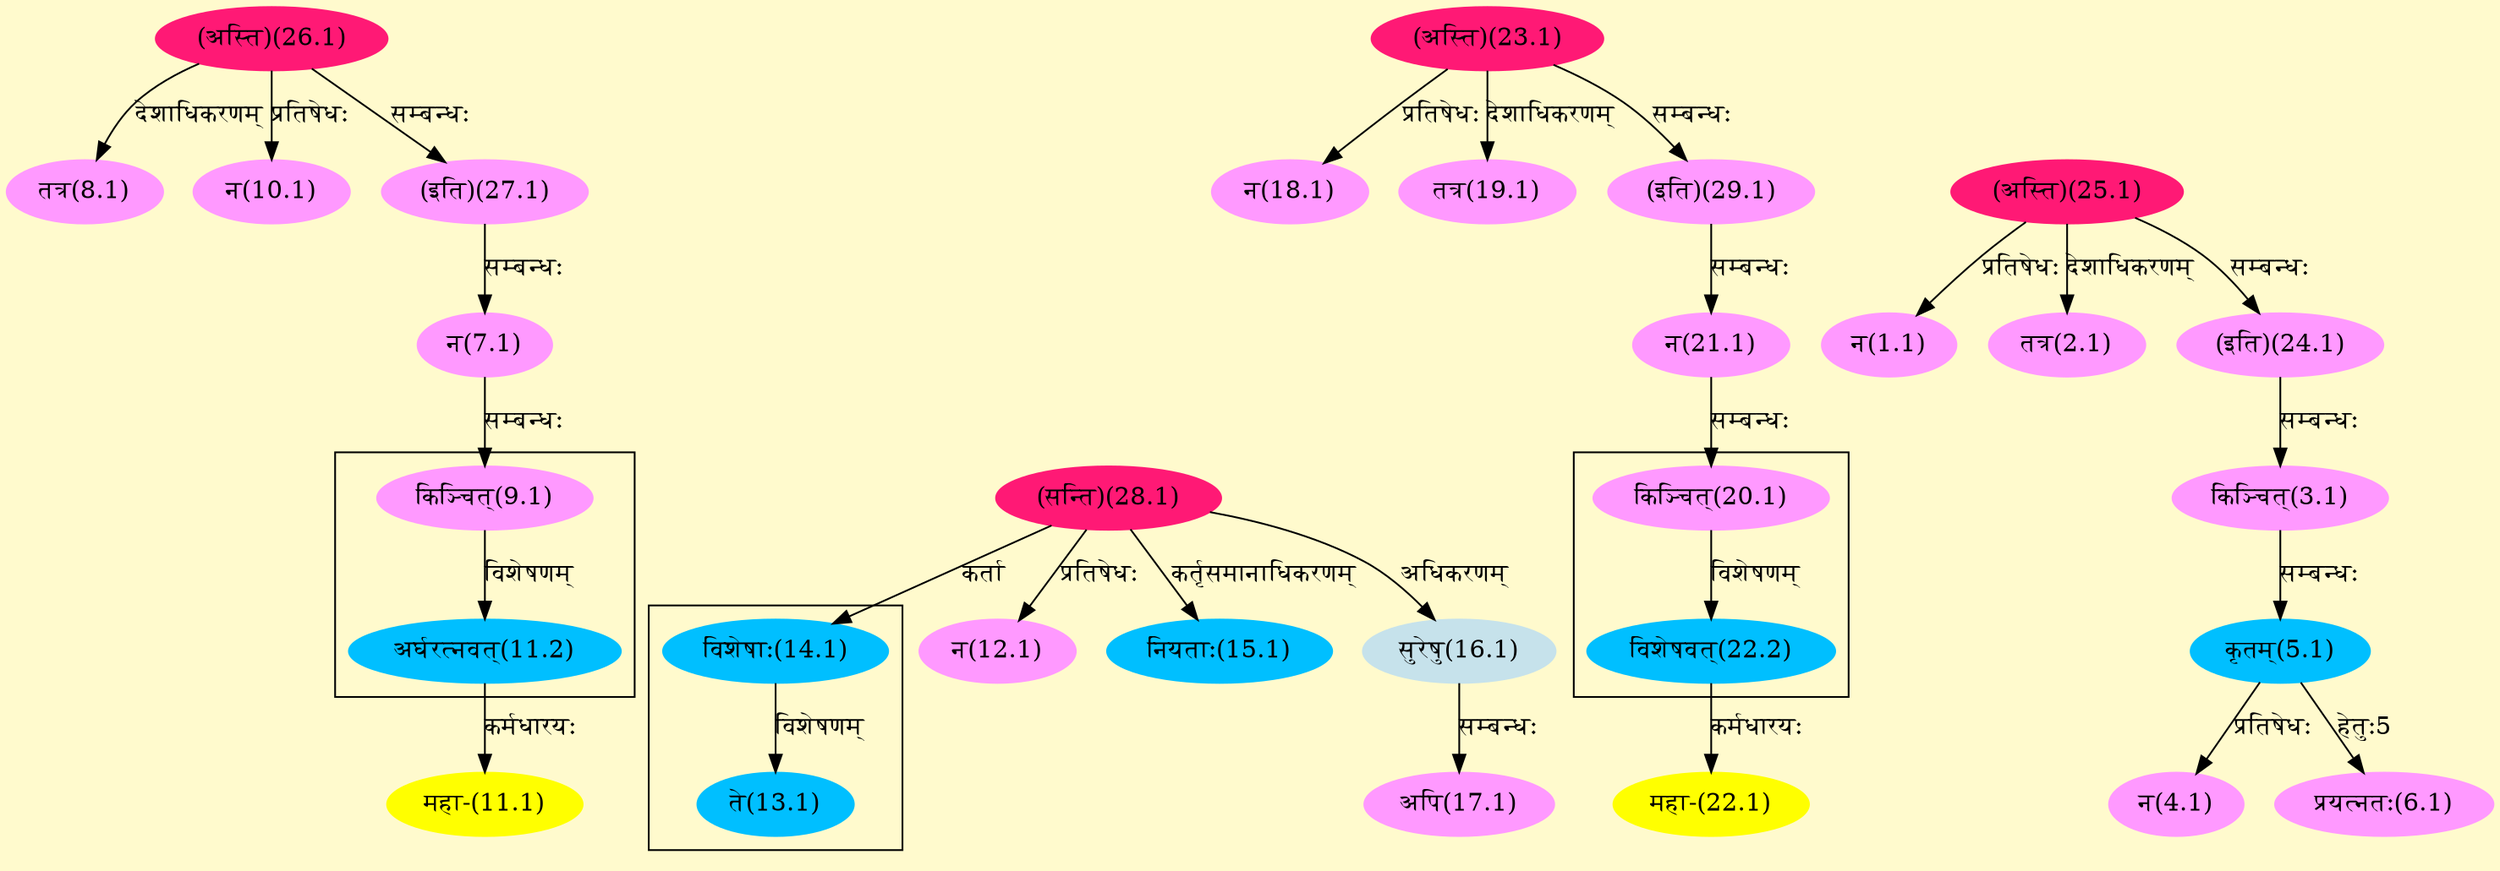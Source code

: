 digraph G{
rankdir=BT;
 compound=true;
 bgcolor="lemonchiffon1";

subgraph cluster_1{
Node11_2 [style=filled, color="#00BFFF" label = "अर्घरत्नवत्(11.2)"]
Node9_1 [style=filled, color="#FF99FF" label = "किञ्चित्(9.1)"]

}

subgraph cluster_2{
Node13_1 [style=filled, color="#00BFFF" label = "ते(13.1)"]
Node14_1 [style=filled, color="#00BFFF" label = "विशेषाः(14.1)"]

}

subgraph cluster_3{
Node22_2 [style=filled, color="#00BFFF" label = "विशेषवत्(22.2)"]
Node20_1 [style=filled, color="#FF99FF" label = "किञ्चित्(20.1)"]

}
Node1_1 [style=filled, color="#FF99FF" label = "न(1.1)"]
Node25_1 [style=filled, color="#FF1975" label = "(अस्ति)(25.1)"]
Node2_1 [style=filled, color="#FF99FF" label = "तत्र(2.1)"]
Node3_1 [style=filled, color="#FF99FF" label = "किञ्चित्(3.1)"]
Node24_1 [style=filled, color="#FF99FF" label = "(इति)(24.1)"]
Node4_1 [style=filled, color="#FF99FF" label = "न(4.1)"]
Node5_1 [style=filled, color="#00BFFF" label = "कृतम्(5.1)"]
Node6_1 [style=filled, color="#FF99FF" label = "प्रयत्नतः(6.1)"]
Node7_1 [style=filled, color="#FF99FF" label = "न(7.1)"]
Node27_1 [style=filled, color="#FF99FF" label = "(इति)(27.1)"]
Node8_1 [style=filled, color="#FF99FF" label = "तत्र(8.1)"]
Node26_1 [style=filled, color="#FF1975" label = "(अस्ति)(26.1)"]
Node9_1 [style=filled, color="#FF99FF" label = "किञ्चित्(9.1)"]
Node10_1 [style=filled, color="#FF99FF" label = "न(10.1)"]
Node11_1 [style=filled, color="#FFFF00" label = "महा-(11.1)"]
Node11_2 [style=filled, color="#00BFFF" label = "अर्घरत्नवत्(11.2)"]
Node12_1 [style=filled, color="#FF99FF" label = "न(12.1)"]
Node28_1 [style=filled, color="#FF1975" label = "(सन्ति)(28.1)"]
Node14_1 [style=filled, color="#00BFFF" label = "विशेषाः(14.1)"]
Node15_1 [style=filled, color="#00BFFF" label = "नियताः(15.1)"]
Node16_1 [style=filled, color="#C6E2EB" label = "सुरेषु(16.1)"]
Node17_1 [style=filled, color="#FF99FF" label = "अपि(17.1)"]
Node18_1 [style=filled, color="#FF99FF" label = "न(18.1)"]
Node23_1 [style=filled, color="#FF1975" label = "(अस्ति)(23.1)"]
Node19_1 [style=filled, color="#FF99FF" label = "तत्र(19.1)"]
Node20_1 [style=filled, color="#FF99FF" label = "किञ्चित्(20.1)"]
Node21_1 [style=filled, color="#FF99FF" label = "न(21.1)"]
Node29_1 [style=filled, color="#FF99FF" label = "(इति)(29.1)"]
Node22_1 [style=filled, color="#FFFF00" label = "महा-(22.1)"]
Node22_2 [style=filled, color="#00BFFF" label = "विशेषवत्(22.2)"]
/* Start of Relations section */

Node1_1 -> Node25_1 [  label="प्रतिषेधः"  dir="back" ]
Node2_1 -> Node25_1 [  label="देशाधिकरणम्"  dir="back" ]
Node3_1 -> Node24_1 [  label="सम्बन्धः"  dir="back" ]
Node4_1 -> Node5_1 [  label="प्रतिषेधः"  dir="back" ]
Node5_1 -> Node3_1 [  label="सम्बन्धः"  dir="back" ]
Node6_1 -> Node5_1 [  label="हेतुः5"  dir="back" ]
Node7_1 -> Node27_1 [  label="सम्बन्धः"  dir="back" ]
Node8_1 -> Node26_1 [  label="देशाधिकरणम्"  dir="back" ]
Node9_1 -> Node7_1 [  label="सम्बन्धः"  dir="back" ]
Node10_1 -> Node26_1 [  label="प्रतिषेधः"  dir="back" ]
Node11_1 -> Node11_2 [  label="कर्मधारयः"  dir="back" ]
Node11_2 -> Node9_1 [  label="विशेषणम्"  dir="back" ]
Node12_1 -> Node28_1 [  label="प्रतिषेधः"  dir="back" ]
Node13_1 -> Node14_1 [  label="विशेषणम्"  dir="back" ]
Node14_1 -> Node28_1 [  label="कर्ता"  dir="back" ]
Node15_1 -> Node28_1 [  label="कर्तृसमानाधिकरणम्"  dir="back" ]
Node16_1 -> Node28_1 [  label="अधिकरणम्"  dir="back" ]
Node17_1 -> Node16_1 [  label="सम्बन्धः"  dir="back" ]
Node18_1 -> Node23_1 [  label="प्रतिषेधः"  dir="back" ]
Node19_1 -> Node23_1 [  label="देशाधिकरणम्"  dir="back" ]
Node20_1 -> Node21_1 [  label="सम्बन्धः"  dir="back" ]
Node21_1 -> Node29_1 [  label="सम्बन्धः"  dir="back" ]
Node22_1 -> Node22_2 [  label="कर्मधारयः"  dir="back" ]
Node22_2 -> Node20_1 [  label="विशेषणम्"  dir="back" ]
Node24_1 -> Node25_1 [  label="सम्बन्धः"  dir="back" ]
Node27_1 -> Node26_1 [  label="सम्बन्धः"  dir="back" ]
Node29_1 -> Node23_1 [  label="सम्बन्धः"  dir="back" ]
}
